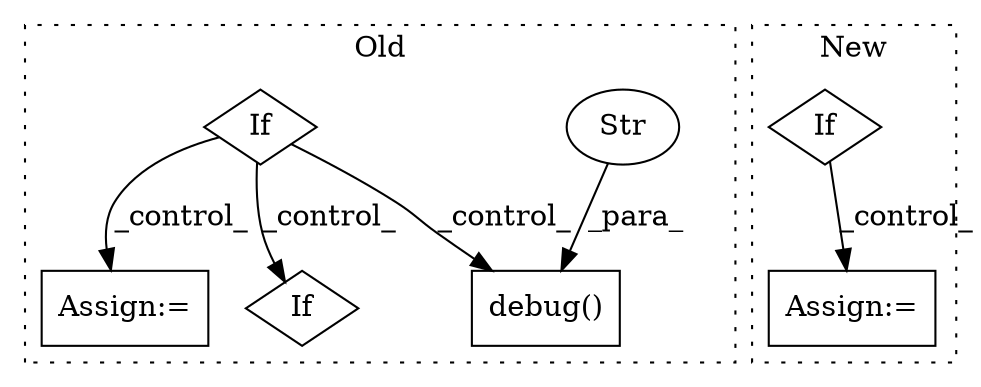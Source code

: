 digraph G {
subgraph cluster0 {
1 [label="debug()" a="75" s="8715,8776" l="13,1" shape="box"];
3 [label="Str" a="66" s="8728" l="28" shape="ellipse"];
5 [label="If" a="96" s="7532" l="3" shape="diamond"];
6 [label="Assign:=" a="68" s="8143" l="3" shape="box"];
7 [label="If" a="96" s="9187" l="0" shape="diamond"];
label = "Old";
style="dotted";
}
subgraph cluster1 {
2 [label="If" a="96" s="16980" l="3" shape="diamond"];
4 [label="Assign:=" a="68" s="17531" l="3" shape="box"];
label = "New";
style="dotted";
}
2 -> 4 [label="_control_"];
3 -> 1 [label="_para_"];
5 -> 1 [label="_control_"];
5 -> 6 [label="_control_"];
5 -> 7 [label="_control_"];
}